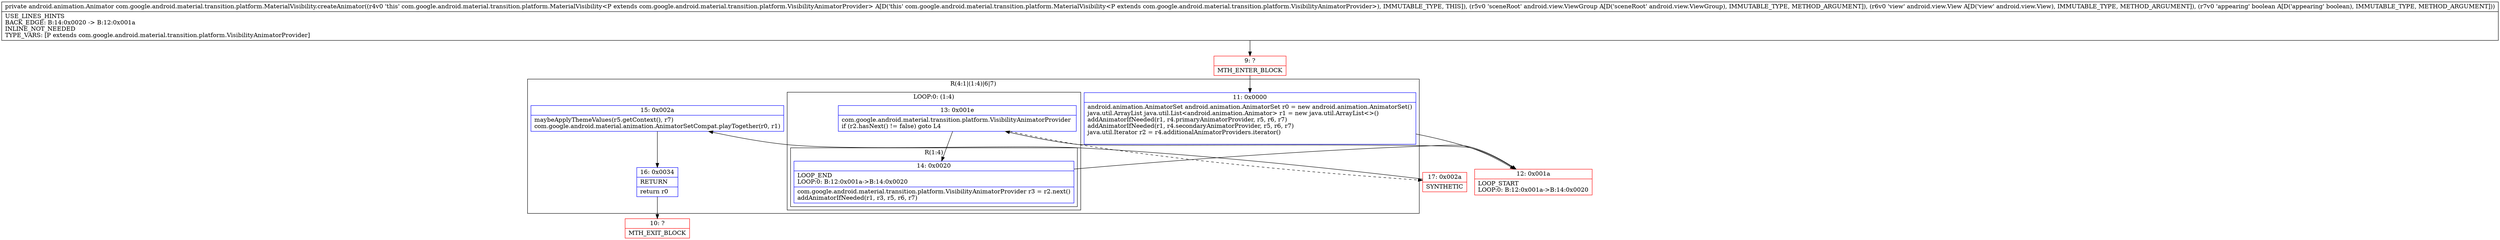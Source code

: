 digraph "CFG forcom.google.android.material.transition.platform.MaterialVisibility.createAnimator(Landroid\/view\/ViewGroup;Landroid\/view\/View;Z)Landroid\/animation\/Animator;" {
subgraph cluster_Region_316037941 {
label = "R(4:1|(1:4)|6|7)";
node [shape=record,color=blue];
Node_11 [shape=record,label="{11\:\ 0x0000|android.animation.AnimatorSet android.animation.AnimatorSet r0 = new android.animation.AnimatorSet()\ljava.util.ArrayList java.util.List\<android.animation.Animator\> r1 = new java.util.ArrayList\<\>()\laddAnimatorIfNeeded(r1, r4.primaryAnimatorProvider, r5, r6, r7)\laddAnimatorIfNeeded(r1, r4.secondaryAnimatorProvider, r5, r6, r7)\ljava.util.Iterator r2 = r4.additionalAnimatorProviders.iterator()\l\l}"];
subgraph cluster_LoopRegion_62151044 {
label = "LOOP:0: (1:4)";
node [shape=record,color=blue];
Node_13 [shape=record,label="{13\:\ 0x001e|com.google.android.material.transition.platform.VisibilityAnimatorProvider \lif (r2.hasNext() != false) goto L4\l}"];
subgraph cluster_Region_1566338145 {
label = "R(1:4)";
node [shape=record,color=blue];
Node_14 [shape=record,label="{14\:\ 0x0020|LOOP_END\lLOOP:0: B:12:0x001a\-\>B:14:0x0020\l|com.google.android.material.transition.platform.VisibilityAnimatorProvider r3 = r2.next()\laddAnimatorIfNeeded(r1, r3, r5, r6, r7)\l}"];
}
}
Node_15 [shape=record,label="{15\:\ 0x002a|maybeApplyThemeValues(r5.getContext(), r7)\lcom.google.android.material.animation.AnimatorSetCompat.playTogether(r0, r1)\l}"];
Node_16 [shape=record,label="{16\:\ 0x0034|RETURN\l|return r0\l}"];
}
Node_9 [shape=record,color=red,label="{9\:\ ?|MTH_ENTER_BLOCK\l}"];
Node_12 [shape=record,color=red,label="{12\:\ 0x001a|LOOP_START\lLOOP:0: B:12:0x001a\-\>B:14:0x0020\l}"];
Node_17 [shape=record,color=red,label="{17\:\ 0x002a|SYNTHETIC\l}"];
Node_10 [shape=record,color=red,label="{10\:\ ?|MTH_EXIT_BLOCK\l}"];
MethodNode[shape=record,label="{private android.animation.Animator com.google.android.material.transition.platform.MaterialVisibility.createAnimator((r4v0 'this' com.google.android.material.transition.platform.MaterialVisibility\<P extends com.google.android.material.transition.platform.VisibilityAnimatorProvider\> A[D('this' com.google.android.material.transition.platform.MaterialVisibility\<P extends com.google.android.material.transition.platform.VisibilityAnimatorProvider\>), IMMUTABLE_TYPE, THIS]), (r5v0 'sceneRoot' android.view.ViewGroup A[D('sceneRoot' android.view.ViewGroup), IMMUTABLE_TYPE, METHOD_ARGUMENT]), (r6v0 'view' android.view.View A[D('view' android.view.View), IMMUTABLE_TYPE, METHOD_ARGUMENT]), (r7v0 'appearing' boolean A[D('appearing' boolean), IMMUTABLE_TYPE, METHOD_ARGUMENT]))  | USE_LINES_HINTS\lBACK_EDGE: B:14:0x0020 \-\> B:12:0x001a\lINLINE_NOT_NEEDED\lTYPE_VARS: [P extends com.google.android.material.transition.platform.VisibilityAnimatorProvider]\l}"];
MethodNode -> Node_9;Node_11 -> Node_12;
Node_13 -> Node_14;
Node_13 -> Node_17[style=dashed];
Node_14 -> Node_12;
Node_15 -> Node_16;
Node_16 -> Node_10;
Node_9 -> Node_11;
Node_12 -> Node_13;
Node_17 -> Node_15;
}


